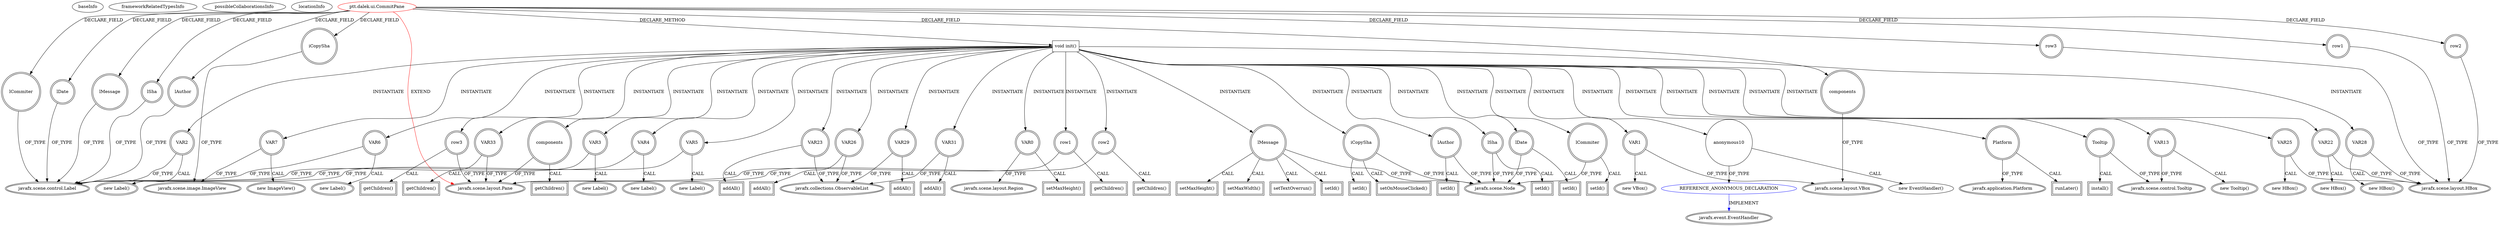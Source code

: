 digraph {
baseInfo[graphId=1055,category="extension_graph",isAnonymous=false,possibleRelation=true]
frameworkRelatedTypesInfo[0="javafx.scene.layout.Pane"]
possibleCollaborationsInfo[0="1055~CLIENT_METHOD_DECLARATION-INSTANTIATION-~javafx.scene.layout.Pane ~javafx.event.EventHandler ~false~true"]
locationInfo[projectName="Ollowayne-dalekPTT",filePath="/Ollowayne-dalekPTT/dalekPTT-master/src/ptt/dalek/ui/CommitPane.java",contextSignature="CommitPane",graphId="1055"]
0[label="ptt.dalek.ui.CommitPane",vertexType="ROOT_CLIENT_CLASS_DECLARATION",isFrameworkType=false,color=red]
1[label="javafx.scene.layout.Pane",vertexType="FRAMEWORK_CLASS_TYPE",isFrameworkType=true,peripheries=2]
2[label="components",vertexType="FIELD_DECLARATION",isFrameworkType=true,peripheries=2,shape=circle]
3[label="javafx.scene.layout.VBox",vertexType="FRAMEWORK_CLASS_TYPE",isFrameworkType=true,peripheries=2]
4[label="iCopySha",vertexType="FIELD_DECLARATION",isFrameworkType=true,peripheries=2,shape=circle]
5[label="javafx.scene.image.ImageView",vertexType="FRAMEWORK_CLASS_TYPE",isFrameworkType=true,peripheries=2]
6[label="lAuthor",vertexType="FIELD_DECLARATION",isFrameworkType=true,peripheries=2,shape=circle]
7[label="javafx.scene.control.Label",vertexType="FRAMEWORK_CLASS_TYPE",isFrameworkType=true,peripheries=2]
8[label="lCommiter",vertexType="FIELD_DECLARATION",isFrameworkType=true,peripheries=2,shape=circle]
10[label="lDate",vertexType="FIELD_DECLARATION",isFrameworkType=true,peripheries=2,shape=circle]
12[label="lMessage",vertexType="FIELD_DECLARATION",isFrameworkType=true,peripheries=2,shape=circle]
14[label="lSha",vertexType="FIELD_DECLARATION",isFrameworkType=true,peripheries=2,shape=circle]
16[label="row1",vertexType="FIELD_DECLARATION",isFrameworkType=true,peripheries=2,shape=circle]
17[label="javafx.scene.layout.HBox",vertexType="FRAMEWORK_CLASS_TYPE",isFrameworkType=true,peripheries=2]
18[label="row2",vertexType="FIELD_DECLARATION",isFrameworkType=true,peripheries=2,shape=circle]
20[label="row3",vertexType="FIELD_DECLARATION",isFrameworkType=true,peripheries=2,shape=circle]
22[label="void init()",vertexType="CLIENT_METHOD_DECLARATION",isFrameworkType=false,shape=box]
23[label="VAR0",vertexType="VARIABLE_EXPRESION",isFrameworkType=true,peripheries=2,shape=circle]
25[label="javafx.scene.layout.Region",vertexType="FRAMEWORK_CLASS_TYPE",isFrameworkType=true,peripheries=2]
24[label="setMaxHeight()",vertexType="INSIDE_CALL",isFrameworkType=true,peripheries=2,shape=box]
27[label="VAR1",vertexType="VARIABLE_EXPRESION",isFrameworkType=true,peripheries=2,shape=circle]
26[label="new VBox()",vertexType="CONSTRUCTOR_CALL",isFrameworkType=true,peripheries=2]
30[label="VAR2",vertexType="VARIABLE_EXPRESION",isFrameworkType=true,peripheries=2,shape=circle]
29[label="new Label()",vertexType="CONSTRUCTOR_CALL",isFrameworkType=true,peripheries=2]
33[label="VAR3",vertexType="VARIABLE_EXPRESION",isFrameworkType=true,peripheries=2,shape=circle]
32[label="new Label()",vertexType="CONSTRUCTOR_CALL",isFrameworkType=true,peripheries=2]
36[label="VAR4",vertexType="VARIABLE_EXPRESION",isFrameworkType=true,peripheries=2,shape=circle]
35[label="new Label()",vertexType="CONSTRUCTOR_CALL",isFrameworkType=true,peripheries=2]
39[label="VAR5",vertexType="VARIABLE_EXPRESION",isFrameworkType=true,peripheries=2,shape=circle]
38[label="new Label()",vertexType="CONSTRUCTOR_CALL",isFrameworkType=true,peripheries=2]
42[label="VAR6",vertexType="VARIABLE_EXPRESION",isFrameworkType=true,peripheries=2,shape=circle]
41[label="new Label()",vertexType="CONSTRUCTOR_CALL",isFrameworkType=true,peripheries=2]
45[label="VAR7",vertexType="VARIABLE_EXPRESION",isFrameworkType=true,peripheries=2,shape=circle]
44[label="new ImageView()",vertexType="CONSTRUCTOR_CALL",isFrameworkType=true,peripheries=2]
47[label="iCopySha",vertexType="VARIABLE_EXPRESION",isFrameworkType=true,peripheries=2,shape=circle]
49[label="javafx.scene.Node",vertexType="FRAMEWORK_CLASS_TYPE",isFrameworkType=true,peripheries=2]
48[label="setId()",vertexType="INSIDE_CALL",isFrameworkType=true,peripheries=2,shape=box]
51[label="setOnMouseClicked()",vertexType="INSIDE_CALL",isFrameworkType=true,peripheries=2,shape=box]
53[label="anonymous10",vertexType="VARIABLE_EXPRESION",isFrameworkType=false,shape=circle]
54[label="REFERENCE_ANONYMOUS_DECLARATION",vertexType="REFERENCE_ANONYMOUS_DECLARATION",isFrameworkType=false,color=blue]
55[label="javafx.event.EventHandler",vertexType="FRAMEWORK_INTERFACE_TYPE",isFrameworkType=true,peripheries=2]
52[label="new EventHandler()",vertexType="CONSTRUCTOR_CALL",isFrameworkType=false]
56[label="Platform",vertexType="VARIABLE_EXPRESION",isFrameworkType=true,peripheries=2,shape=circle]
58[label="javafx.application.Platform",vertexType="FRAMEWORK_CLASS_TYPE",isFrameworkType=true,peripheries=2]
57[label="runLater()",vertexType="INSIDE_CALL",isFrameworkType=true,peripheries=2,shape=box]
59[label="Tooltip",vertexType="VARIABLE_EXPRESION",isFrameworkType=true,peripheries=2,shape=circle]
61[label="javafx.scene.control.Tooltip",vertexType="FRAMEWORK_CLASS_TYPE",isFrameworkType=true,peripheries=2]
60[label="install()",vertexType="INSIDE_CALL",isFrameworkType=true,peripheries=2,shape=box]
63[label="VAR13",vertexType="VARIABLE_EXPRESION",isFrameworkType=true,peripheries=2,shape=circle]
62[label="new Tooltip()",vertexType="CONSTRUCTOR_CALL",isFrameworkType=true,peripheries=2]
65[label="lAuthor",vertexType="VARIABLE_EXPRESION",isFrameworkType=true,peripheries=2,shape=circle]
66[label="setId()",vertexType="INSIDE_CALL",isFrameworkType=true,peripheries=2,shape=box]
68[label="lMessage",vertexType="VARIABLE_EXPRESION",isFrameworkType=true,peripheries=2,shape=circle]
69[label="setId()",vertexType="INSIDE_CALL",isFrameworkType=true,peripheries=2,shape=box]
71[label="lSha",vertexType="VARIABLE_EXPRESION",isFrameworkType=true,peripheries=2,shape=circle]
72[label="setId()",vertexType="INSIDE_CALL",isFrameworkType=true,peripheries=2,shape=box]
74[label="lDate",vertexType="VARIABLE_EXPRESION",isFrameworkType=true,peripheries=2,shape=circle]
75[label="setId()",vertexType="INSIDE_CALL",isFrameworkType=true,peripheries=2,shape=box]
77[label="lCommiter",vertexType="VARIABLE_EXPRESION",isFrameworkType=true,peripheries=2,shape=circle]
78[label="setId()",vertexType="INSIDE_CALL",isFrameworkType=true,peripheries=2,shape=box]
81[label="setMaxWidth()",vertexType="INSIDE_CALL",isFrameworkType=true,peripheries=2,shape=box]
83[label="setMaxHeight()",vertexType="INSIDE_CALL",isFrameworkType=true,peripheries=2,shape=box]
85[label="setTextOverrun()",vertexType="INSIDE_CALL",isFrameworkType=true,peripheries=2,shape=box]
87[label="VAR22",vertexType="VARIABLE_EXPRESION",isFrameworkType=true,peripheries=2,shape=circle]
86[label="new HBox()",vertexType="CONSTRUCTOR_CALL",isFrameworkType=true,peripheries=2]
89[label="VAR23",vertexType="VARIABLE_EXPRESION",isFrameworkType=true,peripheries=2,shape=circle]
91[label="javafx.collections.ObservableList",vertexType="FRAMEWORK_INTERFACE_TYPE",isFrameworkType=true,peripheries=2]
90[label="addAll()",vertexType="INSIDE_CALL",isFrameworkType=true,peripheries=2,shape=box]
92[label="row1",vertexType="VARIABLE_EXPRESION",isFrameworkType=true,peripheries=2,shape=circle]
93[label="getChildren()",vertexType="INSIDE_CALL",isFrameworkType=true,peripheries=2,shape=box]
96[label="VAR25",vertexType="VARIABLE_EXPRESION",isFrameworkType=true,peripheries=2,shape=circle]
95[label="new HBox()",vertexType="CONSTRUCTOR_CALL",isFrameworkType=true,peripheries=2]
98[label="VAR26",vertexType="VARIABLE_EXPRESION",isFrameworkType=true,peripheries=2,shape=circle]
99[label="addAll()",vertexType="INSIDE_CALL",isFrameworkType=true,peripheries=2,shape=box]
101[label="row2",vertexType="VARIABLE_EXPRESION",isFrameworkType=true,peripheries=2,shape=circle]
102[label="getChildren()",vertexType="INSIDE_CALL",isFrameworkType=true,peripheries=2,shape=box]
105[label="VAR28",vertexType="VARIABLE_EXPRESION",isFrameworkType=true,peripheries=2,shape=circle]
104[label="new HBox()",vertexType="CONSTRUCTOR_CALL",isFrameworkType=true,peripheries=2]
107[label="VAR29",vertexType="VARIABLE_EXPRESION",isFrameworkType=true,peripheries=2,shape=circle]
108[label="addAll()",vertexType="INSIDE_CALL",isFrameworkType=true,peripheries=2,shape=box]
110[label="row3",vertexType="VARIABLE_EXPRESION",isFrameworkType=true,peripheries=2,shape=circle]
111[label="getChildren()",vertexType="INSIDE_CALL",isFrameworkType=true,peripheries=2,shape=box]
113[label="VAR31",vertexType="VARIABLE_EXPRESION",isFrameworkType=true,peripheries=2,shape=circle]
114[label="addAll()",vertexType="INSIDE_CALL",isFrameworkType=true,peripheries=2,shape=box]
116[label="components",vertexType="VARIABLE_EXPRESION",isFrameworkType=true,peripheries=2,shape=circle]
117[label="getChildren()",vertexType="INSIDE_CALL",isFrameworkType=true,peripheries=2,shape=box]
119[label="VAR33",vertexType="VARIABLE_EXPRESION",isFrameworkType=true,peripheries=2,shape=circle]
120[label="getChildren()",vertexType="INSIDE_CALL",isFrameworkType=true,peripheries=2,shape=box]
0->1[label="EXTEND",color=red]
0->2[label="DECLARE_FIELD"]
2->3[label="OF_TYPE"]
0->4[label="DECLARE_FIELD"]
4->5[label="OF_TYPE"]
0->6[label="DECLARE_FIELD"]
6->7[label="OF_TYPE"]
0->8[label="DECLARE_FIELD"]
8->7[label="OF_TYPE"]
0->10[label="DECLARE_FIELD"]
10->7[label="OF_TYPE"]
0->12[label="DECLARE_FIELD"]
12->7[label="OF_TYPE"]
0->14[label="DECLARE_FIELD"]
14->7[label="OF_TYPE"]
0->16[label="DECLARE_FIELD"]
16->17[label="OF_TYPE"]
0->18[label="DECLARE_FIELD"]
18->17[label="OF_TYPE"]
0->20[label="DECLARE_FIELD"]
20->17[label="OF_TYPE"]
0->22[label="DECLARE_METHOD"]
22->23[label="INSTANTIATE"]
23->25[label="OF_TYPE"]
23->24[label="CALL"]
22->27[label="INSTANTIATE"]
27->3[label="OF_TYPE"]
27->26[label="CALL"]
22->30[label="INSTANTIATE"]
30->7[label="OF_TYPE"]
30->29[label="CALL"]
22->33[label="INSTANTIATE"]
33->7[label="OF_TYPE"]
33->32[label="CALL"]
22->36[label="INSTANTIATE"]
36->7[label="OF_TYPE"]
36->35[label="CALL"]
22->39[label="INSTANTIATE"]
39->7[label="OF_TYPE"]
39->38[label="CALL"]
22->42[label="INSTANTIATE"]
42->7[label="OF_TYPE"]
42->41[label="CALL"]
22->45[label="INSTANTIATE"]
45->5[label="OF_TYPE"]
45->44[label="CALL"]
22->47[label="INSTANTIATE"]
47->49[label="OF_TYPE"]
47->48[label="CALL"]
47->51[label="CALL"]
22->53[label="INSTANTIATE"]
54->55[label="IMPLEMENT",color=blue]
53->54[label="OF_TYPE"]
53->52[label="CALL"]
22->56[label="INSTANTIATE"]
56->58[label="OF_TYPE"]
56->57[label="CALL"]
22->59[label="INSTANTIATE"]
59->61[label="OF_TYPE"]
59->60[label="CALL"]
22->63[label="INSTANTIATE"]
63->61[label="OF_TYPE"]
63->62[label="CALL"]
22->65[label="INSTANTIATE"]
65->49[label="OF_TYPE"]
65->66[label="CALL"]
22->68[label="INSTANTIATE"]
68->49[label="OF_TYPE"]
68->69[label="CALL"]
22->71[label="INSTANTIATE"]
71->49[label="OF_TYPE"]
71->72[label="CALL"]
22->74[label="INSTANTIATE"]
74->49[label="OF_TYPE"]
74->75[label="CALL"]
22->77[label="INSTANTIATE"]
77->49[label="OF_TYPE"]
77->78[label="CALL"]
68->81[label="CALL"]
68->83[label="CALL"]
68->85[label="CALL"]
22->87[label="INSTANTIATE"]
87->17[label="OF_TYPE"]
87->86[label="CALL"]
22->89[label="INSTANTIATE"]
89->91[label="OF_TYPE"]
89->90[label="CALL"]
22->92[label="INSTANTIATE"]
92->1[label="OF_TYPE"]
92->93[label="CALL"]
22->96[label="INSTANTIATE"]
96->17[label="OF_TYPE"]
96->95[label="CALL"]
22->98[label="INSTANTIATE"]
98->91[label="OF_TYPE"]
98->99[label="CALL"]
22->101[label="INSTANTIATE"]
101->1[label="OF_TYPE"]
101->102[label="CALL"]
22->105[label="INSTANTIATE"]
105->17[label="OF_TYPE"]
105->104[label="CALL"]
22->107[label="INSTANTIATE"]
107->91[label="OF_TYPE"]
107->108[label="CALL"]
22->110[label="INSTANTIATE"]
110->1[label="OF_TYPE"]
110->111[label="CALL"]
22->113[label="INSTANTIATE"]
113->91[label="OF_TYPE"]
113->114[label="CALL"]
22->116[label="INSTANTIATE"]
116->1[label="OF_TYPE"]
116->117[label="CALL"]
22->119[label="INSTANTIATE"]
119->1[label="OF_TYPE"]
119->120[label="CALL"]
}
